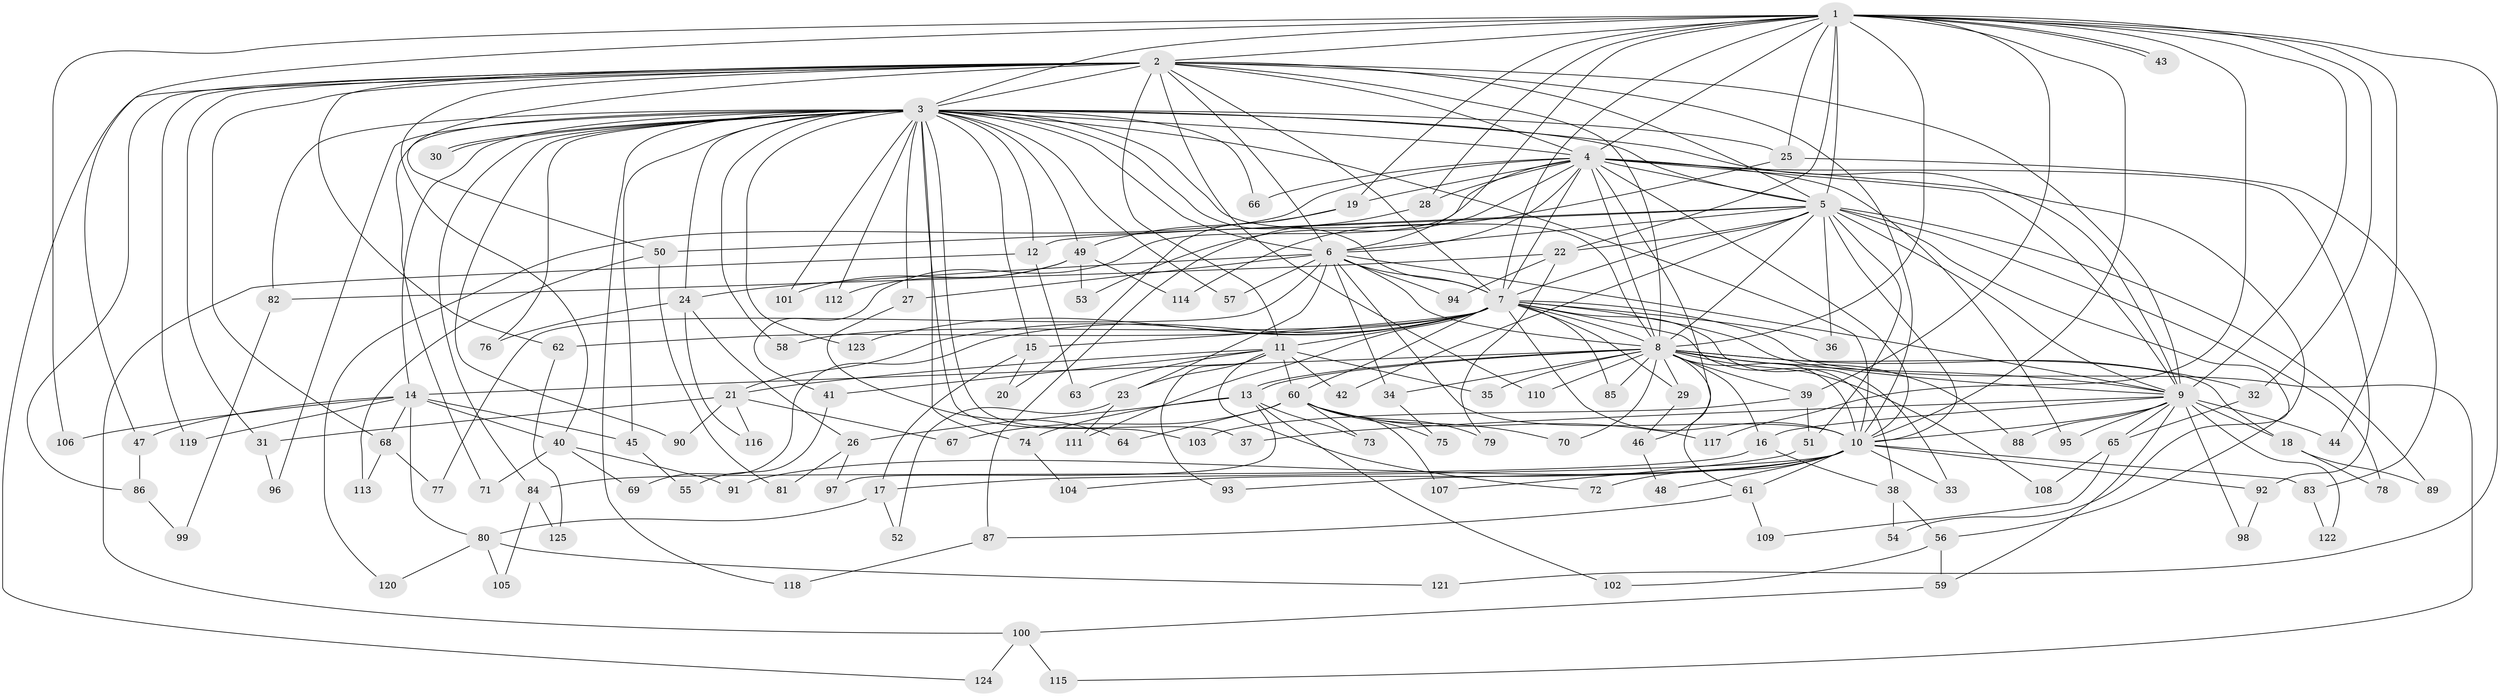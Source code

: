 // Generated by graph-tools (version 1.1) at 2025/49/03/09/25 03:49:38]
// undirected, 125 vertices, 275 edges
graph export_dot {
graph [start="1"]
  node [color=gray90,style=filled];
  1;
  2;
  3;
  4;
  5;
  6;
  7;
  8;
  9;
  10;
  11;
  12;
  13;
  14;
  15;
  16;
  17;
  18;
  19;
  20;
  21;
  22;
  23;
  24;
  25;
  26;
  27;
  28;
  29;
  30;
  31;
  32;
  33;
  34;
  35;
  36;
  37;
  38;
  39;
  40;
  41;
  42;
  43;
  44;
  45;
  46;
  47;
  48;
  49;
  50;
  51;
  52;
  53;
  54;
  55;
  56;
  57;
  58;
  59;
  60;
  61;
  62;
  63;
  64;
  65;
  66;
  67;
  68;
  69;
  70;
  71;
  72;
  73;
  74;
  75;
  76;
  77;
  78;
  79;
  80;
  81;
  82;
  83;
  84;
  85;
  86;
  87;
  88;
  89;
  90;
  91;
  92;
  93;
  94;
  95;
  96;
  97;
  98;
  99;
  100;
  101;
  102;
  103;
  104;
  105;
  106;
  107;
  108;
  109;
  110;
  111;
  112;
  113;
  114;
  115;
  116;
  117;
  118;
  119;
  120;
  121;
  122;
  123;
  124;
  125;
  1 -- 2;
  1 -- 3;
  1 -- 4;
  1 -- 5;
  1 -- 6;
  1 -- 7;
  1 -- 8;
  1 -- 9;
  1 -- 10;
  1 -- 19;
  1 -- 22;
  1 -- 25;
  1 -- 28;
  1 -- 32;
  1 -- 39;
  1 -- 43;
  1 -- 43;
  1 -- 44;
  1 -- 47;
  1 -- 106;
  1 -- 117;
  1 -- 121;
  2 -- 3;
  2 -- 4;
  2 -- 5;
  2 -- 6;
  2 -- 7;
  2 -- 8;
  2 -- 9;
  2 -- 10;
  2 -- 11;
  2 -- 31;
  2 -- 40;
  2 -- 50;
  2 -- 62;
  2 -- 68;
  2 -- 86;
  2 -- 110;
  2 -- 119;
  2 -- 124;
  3 -- 4;
  3 -- 5;
  3 -- 6;
  3 -- 7;
  3 -- 8;
  3 -- 9;
  3 -- 10;
  3 -- 12;
  3 -- 14;
  3 -- 15;
  3 -- 24;
  3 -- 25;
  3 -- 27;
  3 -- 30;
  3 -- 30;
  3 -- 37;
  3 -- 45;
  3 -- 49;
  3 -- 57;
  3 -- 58;
  3 -- 66;
  3 -- 71;
  3 -- 74;
  3 -- 76;
  3 -- 82;
  3 -- 84;
  3 -- 90;
  3 -- 96;
  3 -- 101;
  3 -- 103;
  3 -- 112;
  3 -- 118;
  3 -- 123;
  4 -- 5;
  4 -- 6;
  4 -- 7;
  4 -- 8;
  4 -- 9;
  4 -- 10;
  4 -- 19;
  4 -- 28;
  4 -- 41;
  4 -- 46;
  4 -- 53;
  4 -- 56;
  4 -- 66;
  4 -- 92;
  4 -- 95;
  4 -- 120;
  5 -- 6;
  5 -- 7;
  5 -- 8;
  5 -- 9;
  5 -- 10;
  5 -- 12;
  5 -- 22;
  5 -- 36;
  5 -- 42;
  5 -- 50;
  5 -- 51;
  5 -- 54;
  5 -- 78;
  5 -- 89;
  6 -- 7;
  6 -- 8;
  6 -- 9;
  6 -- 10;
  6 -- 23;
  6 -- 24;
  6 -- 27;
  6 -- 34;
  6 -- 57;
  6 -- 77;
  6 -- 94;
  7 -- 8;
  7 -- 9;
  7 -- 10;
  7 -- 11;
  7 -- 15;
  7 -- 21;
  7 -- 29;
  7 -- 33;
  7 -- 36;
  7 -- 38;
  7 -- 58;
  7 -- 60;
  7 -- 62;
  7 -- 69;
  7 -- 85;
  7 -- 111;
  7 -- 115;
  7 -- 123;
  8 -- 9;
  8 -- 10;
  8 -- 13;
  8 -- 13;
  8 -- 14;
  8 -- 16;
  8 -- 18;
  8 -- 29;
  8 -- 32;
  8 -- 34;
  8 -- 35;
  8 -- 39;
  8 -- 61;
  8 -- 70;
  8 -- 85;
  8 -- 88;
  8 -- 108;
  8 -- 110;
  9 -- 10;
  9 -- 16;
  9 -- 18;
  9 -- 37;
  9 -- 44;
  9 -- 59;
  9 -- 65;
  9 -- 88;
  9 -- 95;
  9 -- 98;
  9 -- 122;
  10 -- 17;
  10 -- 33;
  10 -- 48;
  10 -- 61;
  10 -- 72;
  10 -- 83;
  10 -- 91;
  10 -- 92;
  10 -- 93;
  10 -- 104;
  11 -- 21;
  11 -- 23;
  11 -- 35;
  11 -- 41;
  11 -- 42;
  11 -- 60;
  11 -- 63;
  11 -- 72;
  11 -- 93;
  12 -- 63;
  12 -- 100;
  13 -- 26;
  13 -- 73;
  13 -- 74;
  13 -- 97;
  13 -- 102;
  14 -- 40;
  14 -- 45;
  14 -- 47;
  14 -- 68;
  14 -- 80;
  14 -- 106;
  14 -- 119;
  15 -- 17;
  15 -- 20;
  16 -- 38;
  16 -- 84;
  17 -- 52;
  17 -- 80;
  18 -- 78;
  18 -- 89;
  19 -- 20;
  19 -- 49;
  21 -- 31;
  21 -- 67;
  21 -- 90;
  21 -- 116;
  22 -- 79;
  22 -- 82;
  22 -- 94;
  23 -- 52;
  23 -- 111;
  24 -- 26;
  24 -- 76;
  24 -- 116;
  25 -- 83;
  25 -- 114;
  26 -- 81;
  26 -- 97;
  27 -- 64;
  28 -- 87;
  29 -- 46;
  31 -- 96;
  32 -- 65;
  34 -- 75;
  38 -- 54;
  38 -- 56;
  39 -- 51;
  39 -- 103;
  40 -- 69;
  40 -- 71;
  40 -- 91;
  41 -- 55;
  45 -- 55;
  46 -- 48;
  47 -- 86;
  49 -- 53;
  49 -- 101;
  49 -- 112;
  49 -- 114;
  50 -- 81;
  50 -- 113;
  51 -- 107;
  56 -- 59;
  56 -- 102;
  59 -- 100;
  60 -- 64;
  60 -- 67;
  60 -- 70;
  60 -- 73;
  60 -- 75;
  60 -- 79;
  60 -- 107;
  60 -- 117;
  61 -- 87;
  61 -- 109;
  62 -- 125;
  65 -- 108;
  65 -- 109;
  68 -- 77;
  68 -- 113;
  74 -- 104;
  80 -- 105;
  80 -- 120;
  80 -- 121;
  82 -- 99;
  83 -- 122;
  84 -- 105;
  84 -- 125;
  86 -- 99;
  87 -- 118;
  92 -- 98;
  100 -- 115;
  100 -- 124;
}
